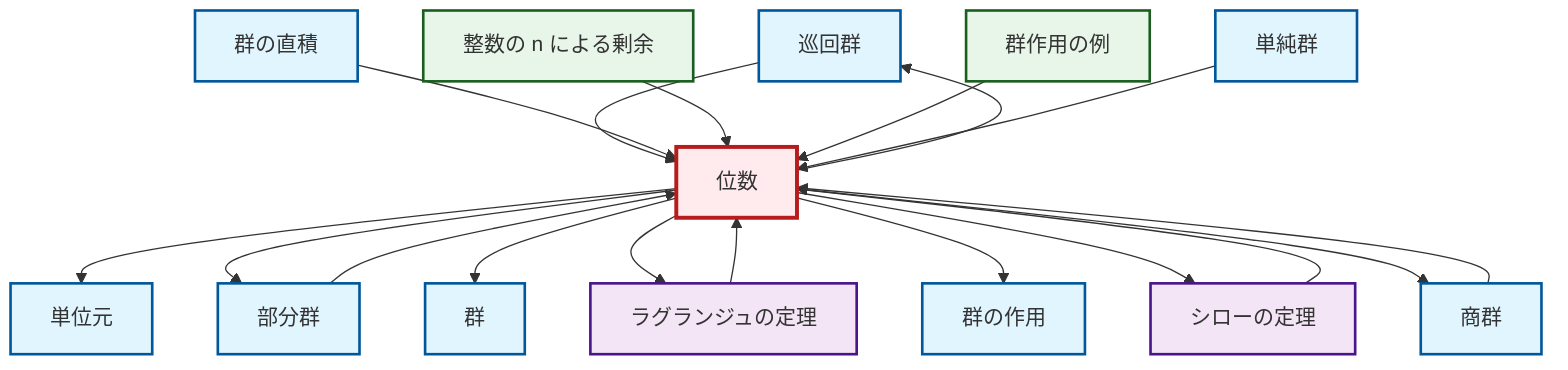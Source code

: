 graph TD
    classDef definition fill:#e1f5fe,stroke:#01579b,stroke-width:2px
    classDef theorem fill:#f3e5f5,stroke:#4a148c,stroke-width:2px
    classDef axiom fill:#fff3e0,stroke:#e65100,stroke-width:2px
    classDef example fill:#e8f5e9,stroke:#1b5e20,stroke-width:2px
    classDef current fill:#ffebee,stroke:#b71c1c,stroke-width:3px
    def-cyclic-group["巡回群"]:::definition
    thm-lagrange["ラグランジュの定理"]:::theorem
    ex-group-action-examples["群作用の例"]:::example
    def-group["群"]:::definition
    def-simple-group["単純群"]:::definition
    thm-sylow["シローの定理"]:::theorem
    def-group-action["群の作用"]:::definition
    def-order["位数"]:::definition
    def-quotient-group["商群"]:::definition
    def-identity-element["単位元"]:::definition
    ex-quotient-integers-mod-n["整数の n による剰余"]:::example
    def-direct-product["群の直積"]:::definition
    def-subgroup["部分群"]:::definition
    def-order --> def-identity-element
    def-order --> def-subgroup
    thm-sylow --> def-order
    def-cyclic-group --> def-order
    def-order --> def-cyclic-group
    def-order --> def-group
    def-subgroup --> def-order
    def-order --> thm-lagrange
    def-quotient-group --> def-order
    def-direct-product --> def-order
    ex-quotient-integers-mod-n --> def-order
    ex-group-action-examples --> def-order
    def-order --> def-group-action
    def-simple-group --> def-order
    def-order --> thm-sylow
    def-order --> def-quotient-group
    thm-lagrange --> def-order
    class def-order current